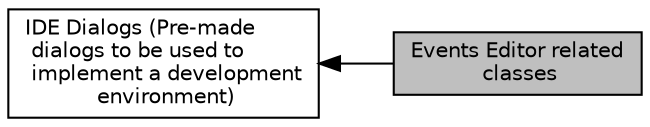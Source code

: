 digraph "Events Editor related classes"
{
  edge [fontname="Helvetica",fontsize="10",labelfontname="Helvetica",labelfontsize="10"];
  node [fontname="Helvetica",fontsize="10",shape=record];
  rankdir=LR;
  Node1 [label="IDE Dialogs (Pre-made\l dialogs to be used to\l implement a development\l environment)",height=0.2,width=0.4,color="black", fillcolor="white", style="filled",URL="$group___i_d_e_dialogs.html"];
  Node0 [label="Events Editor related\l classes",height=0.2,width=0.4,color="black", fillcolor="grey75", style="filled", fontcolor="black"];
  Node1->Node0 [shape=plaintext, dir="back", style="solid"];
}
